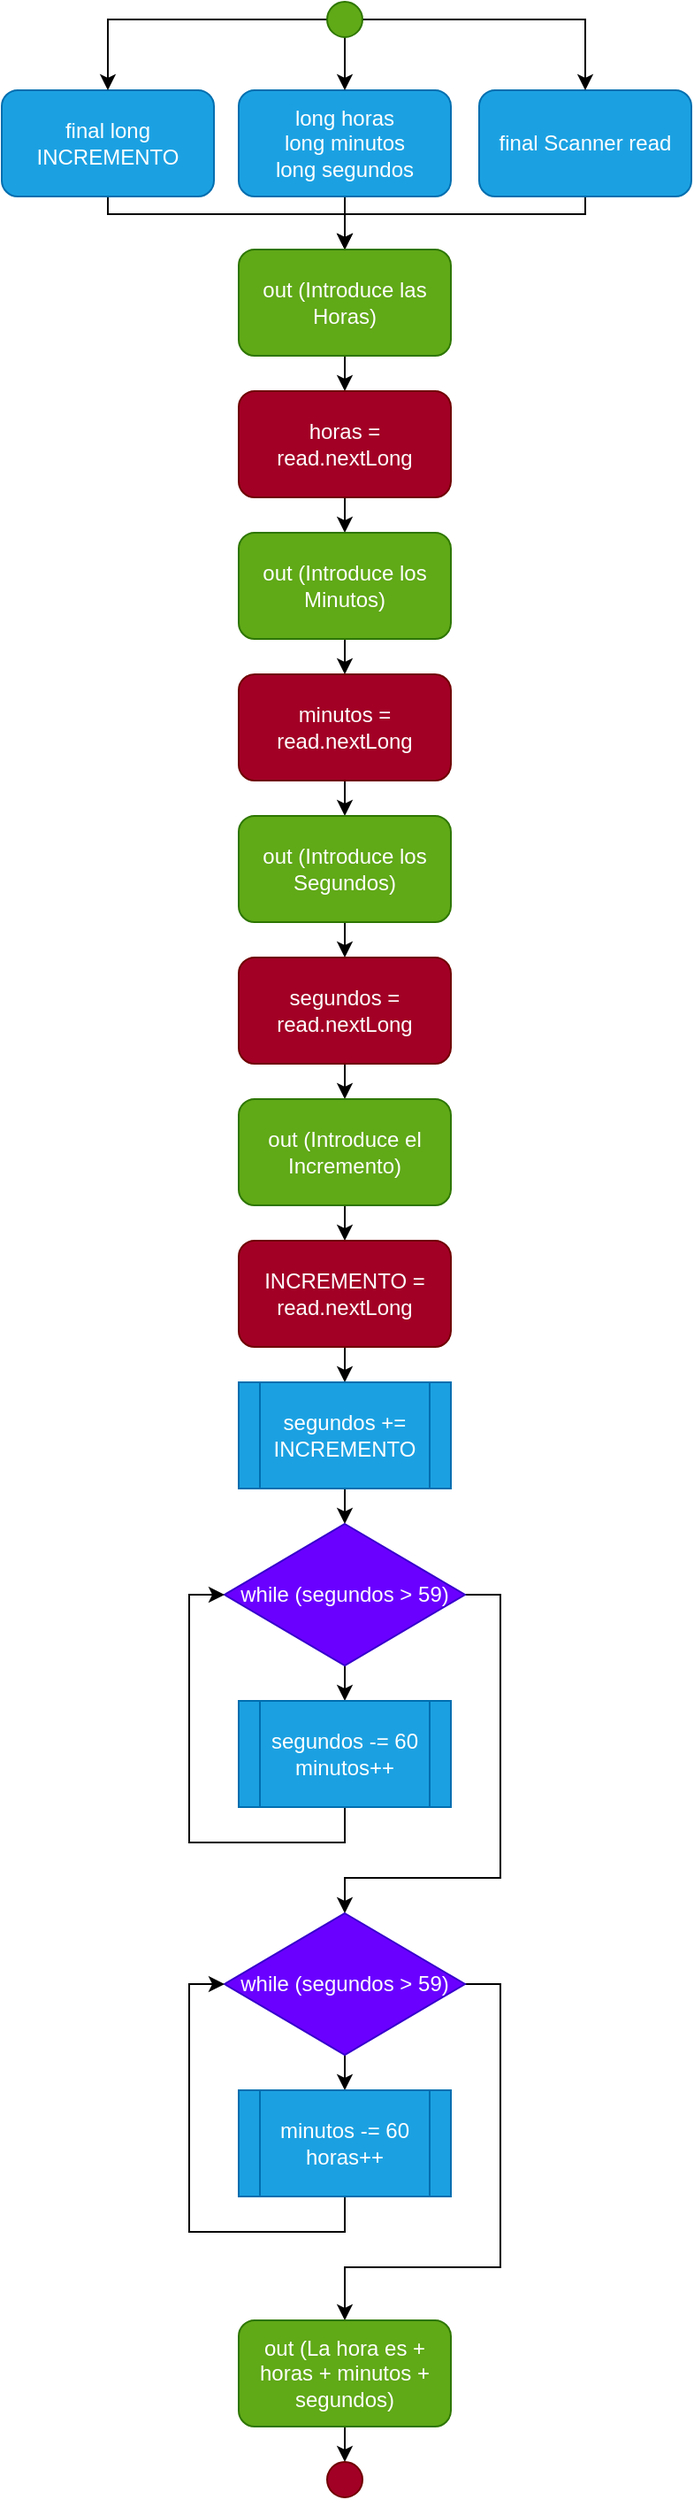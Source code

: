 <mxfile version="20.5.3" type="github">
  <diagram id="C5RBs43oDa-KdzZeNtuy" name="Page-1">
    <mxGraphModel dx="3472" dy="1840" grid="1" gridSize="10" guides="1" tooltips="1" connect="1" arrows="0" fold="1" page="1" pageScale="1" pageWidth="1169" pageHeight="1654" math="0" shadow="0">
      <root>
        <mxCell id="WIyWlLk6GJQsqaUBKTNV-0" />
        <mxCell id="WIyWlLk6GJQsqaUBKTNV-1" parent="WIyWlLk6GJQsqaUBKTNV-0" />
        <mxCell id="Qb6-qISCPBRjFz87O9aS-10" style="edgeStyle=orthogonalEdgeStyle;rounded=0;orthogonalLoop=1;jettySize=auto;html=1;exitX=0.5;exitY=1;exitDx=0;exitDy=0;entryX=0.5;entryY=0;entryDx=0;entryDy=0;" edge="1" parent="WIyWlLk6GJQsqaUBKTNV-1" source="Qb6-qISCPBRjFz87O9aS-0" target="Qb6-qISCPBRjFz87O9aS-9">
          <mxGeometry relative="1" as="geometry" />
        </mxCell>
        <mxCell id="Qb6-qISCPBRjFz87O9aS-0" value="long horas&lt;br&gt;long minutos&lt;br&gt;long segundos" style="rounded=1;whiteSpace=wrap;html=1;fillColor=#1ba1e2;fontColor=#ffffff;strokeColor=#006EAF;" vertex="1" parent="WIyWlLk6GJQsqaUBKTNV-1">
          <mxGeometry x="524" y="172" width="120" height="60" as="geometry" />
        </mxCell>
        <mxCell id="Qb6-qISCPBRjFz87O9aS-12" style="edgeStyle=orthogonalEdgeStyle;rounded=0;orthogonalLoop=1;jettySize=auto;html=1;exitX=0.5;exitY=1;exitDx=0;exitDy=0;entryX=0.5;entryY=0;entryDx=0;entryDy=0;" edge="1" parent="WIyWlLk6GJQsqaUBKTNV-1" source="Qb6-qISCPBRjFz87O9aS-1" target="Qb6-qISCPBRjFz87O9aS-9">
          <mxGeometry relative="1" as="geometry">
            <Array as="points">
              <mxPoint x="450" y="242" />
              <mxPoint x="584" y="242" />
            </Array>
          </mxGeometry>
        </mxCell>
        <mxCell id="Qb6-qISCPBRjFz87O9aS-1" value="final long INCREMENTO" style="rounded=1;whiteSpace=wrap;html=1;fillColor=#1ba1e2;fontColor=#ffffff;strokeColor=#006EAF;" vertex="1" parent="WIyWlLk6GJQsqaUBKTNV-1">
          <mxGeometry x="390" y="172" width="120" height="60" as="geometry" />
        </mxCell>
        <mxCell id="Qb6-qISCPBRjFz87O9aS-11" style="edgeStyle=orthogonalEdgeStyle;rounded=0;orthogonalLoop=1;jettySize=auto;html=1;exitX=0.5;exitY=1;exitDx=0;exitDy=0;entryX=0.5;entryY=0;entryDx=0;entryDy=0;" edge="1" parent="WIyWlLk6GJQsqaUBKTNV-1" source="Qb6-qISCPBRjFz87O9aS-2" target="Qb6-qISCPBRjFz87O9aS-9">
          <mxGeometry relative="1" as="geometry">
            <Array as="points">
              <mxPoint x="720" y="242" />
              <mxPoint x="584" y="242" />
            </Array>
          </mxGeometry>
        </mxCell>
        <mxCell id="Qb6-qISCPBRjFz87O9aS-2" value="final Scanner read" style="rounded=1;whiteSpace=wrap;html=1;fillColor=#1ba1e2;fontColor=#ffffff;strokeColor=#006EAF;" vertex="1" parent="WIyWlLk6GJQsqaUBKTNV-1">
          <mxGeometry x="660" y="172" width="120" height="60" as="geometry" />
        </mxCell>
        <mxCell id="Qb6-qISCPBRjFz87O9aS-5" style="edgeStyle=orthogonalEdgeStyle;rounded=0;orthogonalLoop=1;jettySize=auto;html=1;exitX=0.5;exitY=1;exitDx=0;exitDy=0;entryX=0.5;entryY=0;entryDx=0;entryDy=0;" edge="1" parent="WIyWlLk6GJQsqaUBKTNV-1" source="Qb6-qISCPBRjFz87O9aS-3" target="Qb6-qISCPBRjFz87O9aS-0">
          <mxGeometry relative="1" as="geometry" />
        </mxCell>
        <mxCell id="Qb6-qISCPBRjFz87O9aS-6" style="edgeStyle=orthogonalEdgeStyle;rounded=0;orthogonalLoop=1;jettySize=auto;html=1;exitX=1;exitY=0.5;exitDx=0;exitDy=0;entryX=0.5;entryY=0;entryDx=0;entryDy=0;" edge="1" parent="WIyWlLk6GJQsqaUBKTNV-1" source="Qb6-qISCPBRjFz87O9aS-3" target="Qb6-qISCPBRjFz87O9aS-2">
          <mxGeometry relative="1" as="geometry" />
        </mxCell>
        <mxCell id="Qb6-qISCPBRjFz87O9aS-7" style="edgeStyle=orthogonalEdgeStyle;rounded=0;orthogonalLoop=1;jettySize=auto;html=1;exitX=0;exitY=0.5;exitDx=0;exitDy=0;entryX=0.5;entryY=0;entryDx=0;entryDy=0;" edge="1" parent="WIyWlLk6GJQsqaUBKTNV-1" source="Qb6-qISCPBRjFz87O9aS-3" target="Qb6-qISCPBRjFz87O9aS-1">
          <mxGeometry relative="1" as="geometry" />
        </mxCell>
        <mxCell id="Qb6-qISCPBRjFz87O9aS-3" value="" style="ellipse;whiteSpace=wrap;html=1;aspect=fixed;fillColor=#60a917;fontColor=#ffffff;strokeColor=#2D7600;" vertex="1" parent="WIyWlLk6GJQsqaUBKTNV-1">
          <mxGeometry x="574" y="122" width="20" height="20" as="geometry" />
        </mxCell>
        <mxCell id="Qb6-qISCPBRjFz87O9aS-14" style="edgeStyle=orthogonalEdgeStyle;rounded=0;orthogonalLoop=1;jettySize=auto;html=1;exitX=0.5;exitY=1;exitDx=0;exitDy=0;entryX=0.5;entryY=0;entryDx=0;entryDy=0;" edge="1" parent="WIyWlLk6GJQsqaUBKTNV-1" source="Qb6-qISCPBRjFz87O9aS-9" target="Qb6-qISCPBRjFz87O9aS-13">
          <mxGeometry relative="1" as="geometry" />
        </mxCell>
        <mxCell id="Qb6-qISCPBRjFz87O9aS-9" value="out (Introduce las Horas)" style="rounded=1;whiteSpace=wrap;html=1;fillColor=#60a917;fontColor=#ffffff;strokeColor=#2D7600;" vertex="1" parent="WIyWlLk6GJQsqaUBKTNV-1">
          <mxGeometry x="524" y="262" width="120" height="60" as="geometry" />
        </mxCell>
        <mxCell id="Qb6-qISCPBRjFz87O9aS-21" style="edgeStyle=orthogonalEdgeStyle;rounded=0;orthogonalLoop=1;jettySize=auto;html=1;exitX=0.5;exitY=1;exitDx=0;exitDy=0;entryX=0.5;entryY=0;entryDx=0;entryDy=0;" edge="1" parent="WIyWlLk6GJQsqaUBKTNV-1" source="Qb6-qISCPBRjFz87O9aS-13" target="Qb6-qISCPBRjFz87O9aS-15">
          <mxGeometry relative="1" as="geometry" />
        </mxCell>
        <mxCell id="Qb6-qISCPBRjFz87O9aS-13" value="horas = read.nextLong" style="rounded=1;whiteSpace=wrap;html=1;fillColor=#a20025;fontColor=#ffffff;strokeColor=#6F0000;" vertex="1" parent="WIyWlLk6GJQsqaUBKTNV-1">
          <mxGeometry x="524" y="342" width="120" height="60" as="geometry" />
        </mxCell>
        <mxCell id="Qb6-qISCPBRjFz87O9aS-22" style="edgeStyle=orthogonalEdgeStyle;rounded=0;orthogonalLoop=1;jettySize=auto;html=1;exitX=0.5;exitY=1;exitDx=0;exitDy=0;entryX=0.5;entryY=0;entryDx=0;entryDy=0;" edge="1" parent="WIyWlLk6GJQsqaUBKTNV-1" source="Qb6-qISCPBRjFz87O9aS-15" target="Qb6-qISCPBRjFz87O9aS-16">
          <mxGeometry relative="1" as="geometry" />
        </mxCell>
        <mxCell id="Qb6-qISCPBRjFz87O9aS-15" value="out (Introduce los Minutos)" style="rounded=1;whiteSpace=wrap;html=1;fillColor=#60a917;fontColor=#ffffff;strokeColor=#2D7600;" vertex="1" parent="WIyWlLk6GJQsqaUBKTNV-1">
          <mxGeometry x="524" y="422" width="120" height="60" as="geometry" />
        </mxCell>
        <mxCell id="Qb6-qISCPBRjFz87O9aS-23" style="edgeStyle=orthogonalEdgeStyle;rounded=0;orthogonalLoop=1;jettySize=auto;html=1;exitX=0.5;exitY=1;exitDx=0;exitDy=0;entryX=0.5;entryY=0;entryDx=0;entryDy=0;" edge="1" parent="WIyWlLk6GJQsqaUBKTNV-1" source="Qb6-qISCPBRjFz87O9aS-16" target="Qb6-qISCPBRjFz87O9aS-17">
          <mxGeometry relative="1" as="geometry" />
        </mxCell>
        <mxCell id="Qb6-qISCPBRjFz87O9aS-16" value="minutos = read.nextLong" style="rounded=1;whiteSpace=wrap;html=1;fillColor=#a20025;fontColor=#ffffff;strokeColor=#6F0000;" vertex="1" parent="WIyWlLk6GJQsqaUBKTNV-1">
          <mxGeometry x="524" y="502" width="120" height="60" as="geometry" />
        </mxCell>
        <mxCell id="Qb6-qISCPBRjFz87O9aS-24" style="edgeStyle=orthogonalEdgeStyle;rounded=0;orthogonalLoop=1;jettySize=auto;html=1;exitX=0.5;exitY=1;exitDx=0;exitDy=0;entryX=0.5;entryY=0;entryDx=0;entryDy=0;" edge="1" parent="WIyWlLk6GJQsqaUBKTNV-1" source="Qb6-qISCPBRjFz87O9aS-17" target="Qb6-qISCPBRjFz87O9aS-18">
          <mxGeometry relative="1" as="geometry" />
        </mxCell>
        <mxCell id="Qb6-qISCPBRjFz87O9aS-17" value="out (Introduce los Segundos)" style="rounded=1;whiteSpace=wrap;html=1;fillColor=#60a917;fontColor=#ffffff;strokeColor=#2D7600;" vertex="1" parent="WIyWlLk6GJQsqaUBKTNV-1">
          <mxGeometry x="524" y="582" width="120" height="60" as="geometry" />
        </mxCell>
        <mxCell id="Qb6-qISCPBRjFz87O9aS-25" style="edgeStyle=orthogonalEdgeStyle;rounded=0;orthogonalLoop=1;jettySize=auto;html=1;exitX=0.5;exitY=1;exitDx=0;exitDy=0;entryX=0.5;entryY=0;entryDx=0;entryDy=0;" edge="1" parent="WIyWlLk6GJQsqaUBKTNV-1" source="Qb6-qISCPBRjFz87O9aS-18" target="Qb6-qISCPBRjFz87O9aS-19">
          <mxGeometry relative="1" as="geometry" />
        </mxCell>
        <mxCell id="Qb6-qISCPBRjFz87O9aS-18" value="segundos = read.nextLong" style="rounded=1;whiteSpace=wrap;html=1;fillColor=#a20025;fontColor=#ffffff;strokeColor=#6F0000;" vertex="1" parent="WIyWlLk6GJQsqaUBKTNV-1">
          <mxGeometry x="524" y="662" width="120" height="60" as="geometry" />
        </mxCell>
        <mxCell id="Qb6-qISCPBRjFz87O9aS-26" style="edgeStyle=orthogonalEdgeStyle;rounded=0;orthogonalLoop=1;jettySize=auto;html=1;exitX=0.5;exitY=1;exitDx=0;exitDy=0;entryX=0.5;entryY=0;entryDx=0;entryDy=0;" edge="1" parent="WIyWlLk6GJQsqaUBKTNV-1" source="Qb6-qISCPBRjFz87O9aS-19" target="Qb6-qISCPBRjFz87O9aS-20">
          <mxGeometry relative="1" as="geometry" />
        </mxCell>
        <mxCell id="Qb6-qISCPBRjFz87O9aS-19" value="out (Introduce el Incremento)" style="rounded=1;whiteSpace=wrap;html=1;fillColor=#60a917;fontColor=#ffffff;strokeColor=#2D7600;" vertex="1" parent="WIyWlLk6GJQsqaUBKTNV-1">
          <mxGeometry x="524" y="742" width="120" height="60" as="geometry" />
        </mxCell>
        <mxCell id="Qb6-qISCPBRjFz87O9aS-29" style="edgeStyle=orthogonalEdgeStyle;rounded=0;orthogonalLoop=1;jettySize=auto;html=1;exitX=0.5;exitY=1;exitDx=0;exitDy=0;entryX=0.5;entryY=0;entryDx=0;entryDy=0;" edge="1" parent="WIyWlLk6GJQsqaUBKTNV-1" source="Qb6-qISCPBRjFz87O9aS-20" target="Qb6-qISCPBRjFz87O9aS-27">
          <mxGeometry relative="1" as="geometry" />
        </mxCell>
        <mxCell id="Qb6-qISCPBRjFz87O9aS-20" value="INCREMENTO = read.nextLong" style="rounded=1;whiteSpace=wrap;html=1;fillColor=#a20025;fontColor=#ffffff;strokeColor=#6F0000;" vertex="1" parent="WIyWlLk6GJQsqaUBKTNV-1">
          <mxGeometry x="524" y="822" width="120" height="60" as="geometry" />
        </mxCell>
        <mxCell id="Qb6-qISCPBRjFz87O9aS-32" style="edgeStyle=orthogonalEdgeStyle;rounded=0;orthogonalLoop=1;jettySize=auto;html=1;exitX=0.5;exitY=1;exitDx=0;exitDy=0;entryX=0.5;entryY=0;entryDx=0;entryDy=0;" edge="1" parent="WIyWlLk6GJQsqaUBKTNV-1" source="Qb6-qISCPBRjFz87O9aS-27" target="Qb6-qISCPBRjFz87O9aS-30">
          <mxGeometry relative="1" as="geometry" />
        </mxCell>
        <mxCell id="Qb6-qISCPBRjFz87O9aS-27" value="segundos += INCREMENTO" style="shape=process;whiteSpace=wrap;html=1;backgroundOutline=1;fillColor=#1ba1e2;fontColor=#ffffff;strokeColor=#006EAF;" vertex="1" parent="WIyWlLk6GJQsqaUBKTNV-1">
          <mxGeometry x="524" y="902" width="120" height="60" as="geometry" />
        </mxCell>
        <mxCell id="Qb6-qISCPBRjFz87O9aS-34" style="edgeStyle=orthogonalEdgeStyle;rounded=0;orthogonalLoop=1;jettySize=auto;html=1;exitX=0.5;exitY=1;exitDx=0;exitDy=0;entryX=0.5;entryY=0;entryDx=0;entryDy=0;" edge="1" parent="WIyWlLk6GJQsqaUBKTNV-1" source="Qb6-qISCPBRjFz87O9aS-30" target="Qb6-qISCPBRjFz87O9aS-33">
          <mxGeometry relative="1" as="geometry" />
        </mxCell>
        <mxCell id="Qb6-qISCPBRjFz87O9aS-38" style="edgeStyle=orthogonalEdgeStyle;rounded=0;orthogonalLoop=1;jettySize=auto;html=1;exitX=1;exitY=0.5;exitDx=0;exitDy=0;entryX=0.5;entryY=0;entryDx=0;entryDy=0;" edge="1" parent="WIyWlLk6GJQsqaUBKTNV-1" source="Qb6-qISCPBRjFz87O9aS-30" target="Qb6-qISCPBRjFz87O9aS-36">
          <mxGeometry relative="1" as="geometry">
            <Array as="points">
              <mxPoint x="672" y="1022" />
              <mxPoint x="672" y="1182" />
              <mxPoint x="584" y="1182" />
            </Array>
          </mxGeometry>
        </mxCell>
        <mxCell id="Qb6-qISCPBRjFz87O9aS-30" value="while (segundos &amp;gt; 59)" style="rhombus;whiteSpace=wrap;html=1;fillColor=#6a00ff;fontColor=#ffffff;strokeColor=#3700CC;" vertex="1" parent="WIyWlLk6GJQsqaUBKTNV-1">
          <mxGeometry x="516" y="982" width="136" height="80" as="geometry" />
        </mxCell>
        <mxCell id="Qb6-qISCPBRjFz87O9aS-35" style="edgeStyle=orthogonalEdgeStyle;rounded=0;orthogonalLoop=1;jettySize=auto;html=1;exitX=0.5;exitY=1;exitDx=0;exitDy=0;entryX=0;entryY=0.5;entryDx=0;entryDy=0;" edge="1" parent="WIyWlLk6GJQsqaUBKTNV-1" source="Qb6-qISCPBRjFz87O9aS-33" target="Qb6-qISCPBRjFz87O9aS-30">
          <mxGeometry relative="1" as="geometry" />
        </mxCell>
        <mxCell id="Qb6-qISCPBRjFz87O9aS-33" value="segundos -= 60&lt;br&gt;minutos++" style="shape=process;whiteSpace=wrap;html=1;backgroundOutline=1;fillColor=#1ba1e2;fontColor=#ffffff;strokeColor=#006EAF;" vertex="1" parent="WIyWlLk6GJQsqaUBKTNV-1">
          <mxGeometry x="524" y="1082" width="120" height="60" as="geometry" />
        </mxCell>
        <mxCell id="Qb6-qISCPBRjFz87O9aS-39" style="edgeStyle=orthogonalEdgeStyle;rounded=0;orthogonalLoop=1;jettySize=auto;html=1;exitX=0.5;exitY=1;exitDx=0;exitDy=0;entryX=0.5;entryY=0;entryDx=0;entryDy=0;" edge="1" parent="WIyWlLk6GJQsqaUBKTNV-1" source="Qb6-qISCPBRjFz87O9aS-36" target="Qb6-qISCPBRjFz87O9aS-37">
          <mxGeometry relative="1" as="geometry" />
        </mxCell>
        <mxCell id="Qb6-qISCPBRjFz87O9aS-42" style="edgeStyle=orthogonalEdgeStyle;rounded=0;orthogonalLoop=1;jettySize=auto;html=1;exitX=1;exitY=0.5;exitDx=0;exitDy=0;entryX=0.5;entryY=0;entryDx=0;entryDy=0;" edge="1" parent="WIyWlLk6GJQsqaUBKTNV-1" source="Qb6-qISCPBRjFz87O9aS-36" target="Qb6-qISCPBRjFz87O9aS-41">
          <mxGeometry relative="1" as="geometry">
            <Array as="points">
              <mxPoint x="672" y="1242" />
              <mxPoint x="672" y="1402" />
              <mxPoint x="584" y="1402" />
            </Array>
          </mxGeometry>
        </mxCell>
        <mxCell id="Qb6-qISCPBRjFz87O9aS-36" value="while (segundos &amp;gt; 59)" style="rhombus;whiteSpace=wrap;html=1;fillColor=#6a00ff;fontColor=#ffffff;strokeColor=#3700CC;" vertex="1" parent="WIyWlLk6GJQsqaUBKTNV-1">
          <mxGeometry x="516" y="1202" width="136" height="80" as="geometry" />
        </mxCell>
        <mxCell id="Qb6-qISCPBRjFz87O9aS-40" style="edgeStyle=orthogonalEdgeStyle;rounded=0;orthogonalLoop=1;jettySize=auto;html=1;exitX=0.5;exitY=1;exitDx=0;exitDy=0;entryX=0;entryY=0.5;entryDx=0;entryDy=0;" edge="1" parent="WIyWlLk6GJQsqaUBKTNV-1" source="Qb6-qISCPBRjFz87O9aS-37" target="Qb6-qISCPBRjFz87O9aS-36">
          <mxGeometry relative="1" as="geometry" />
        </mxCell>
        <mxCell id="Qb6-qISCPBRjFz87O9aS-37" value="minutos -= 60&lt;br&gt;horas++" style="shape=process;whiteSpace=wrap;html=1;backgroundOutline=1;fillColor=#1ba1e2;fontColor=#ffffff;strokeColor=#006EAF;" vertex="1" parent="WIyWlLk6GJQsqaUBKTNV-1">
          <mxGeometry x="524" y="1302" width="120" height="60" as="geometry" />
        </mxCell>
        <mxCell id="Qb6-qISCPBRjFz87O9aS-44" style="edgeStyle=orthogonalEdgeStyle;rounded=0;orthogonalLoop=1;jettySize=auto;html=1;exitX=0.5;exitY=1;exitDx=0;exitDy=0;entryX=0.5;entryY=0;entryDx=0;entryDy=0;" edge="1" parent="WIyWlLk6GJQsqaUBKTNV-1" source="Qb6-qISCPBRjFz87O9aS-41" target="Qb6-qISCPBRjFz87O9aS-43">
          <mxGeometry relative="1" as="geometry" />
        </mxCell>
        <mxCell id="Qb6-qISCPBRjFz87O9aS-41" value="out (La hora es + horas + minutos + segundos)" style="rounded=1;whiteSpace=wrap;html=1;fillColor=#60a917;fontColor=#ffffff;strokeColor=#2D7600;" vertex="1" parent="WIyWlLk6GJQsqaUBKTNV-1">
          <mxGeometry x="524" y="1432" width="120" height="60" as="geometry" />
        </mxCell>
        <mxCell id="Qb6-qISCPBRjFz87O9aS-43" value="" style="ellipse;whiteSpace=wrap;html=1;aspect=fixed;fillColor=#a20025;fontColor=#ffffff;strokeColor=#6F0000;" vertex="1" parent="WIyWlLk6GJQsqaUBKTNV-1">
          <mxGeometry x="574" y="1512" width="20" height="20" as="geometry" />
        </mxCell>
      </root>
    </mxGraphModel>
  </diagram>
</mxfile>
